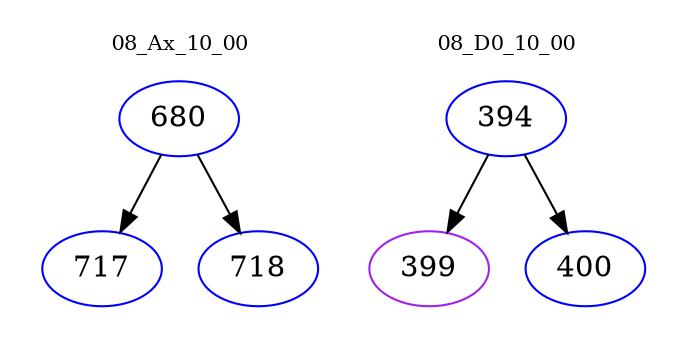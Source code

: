 digraph{
subgraph cluster_0 {
color = white
label = "08_Ax_10_00";
fontsize=10;
T0_680 [label="680", color="blue"]
T0_680 -> T0_717 [color="black"]
T0_717 [label="717", color="blue"]
T0_680 -> T0_718 [color="black"]
T0_718 [label="718", color="blue"]
}
subgraph cluster_1 {
color = white
label = "08_D0_10_00";
fontsize=10;
T1_394 [label="394", color="blue"]
T1_394 -> T1_399 [color="black"]
T1_399 [label="399", color="purple"]
T1_394 -> T1_400 [color="black"]
T1_400 [label="400", color="blue"]
}
}
